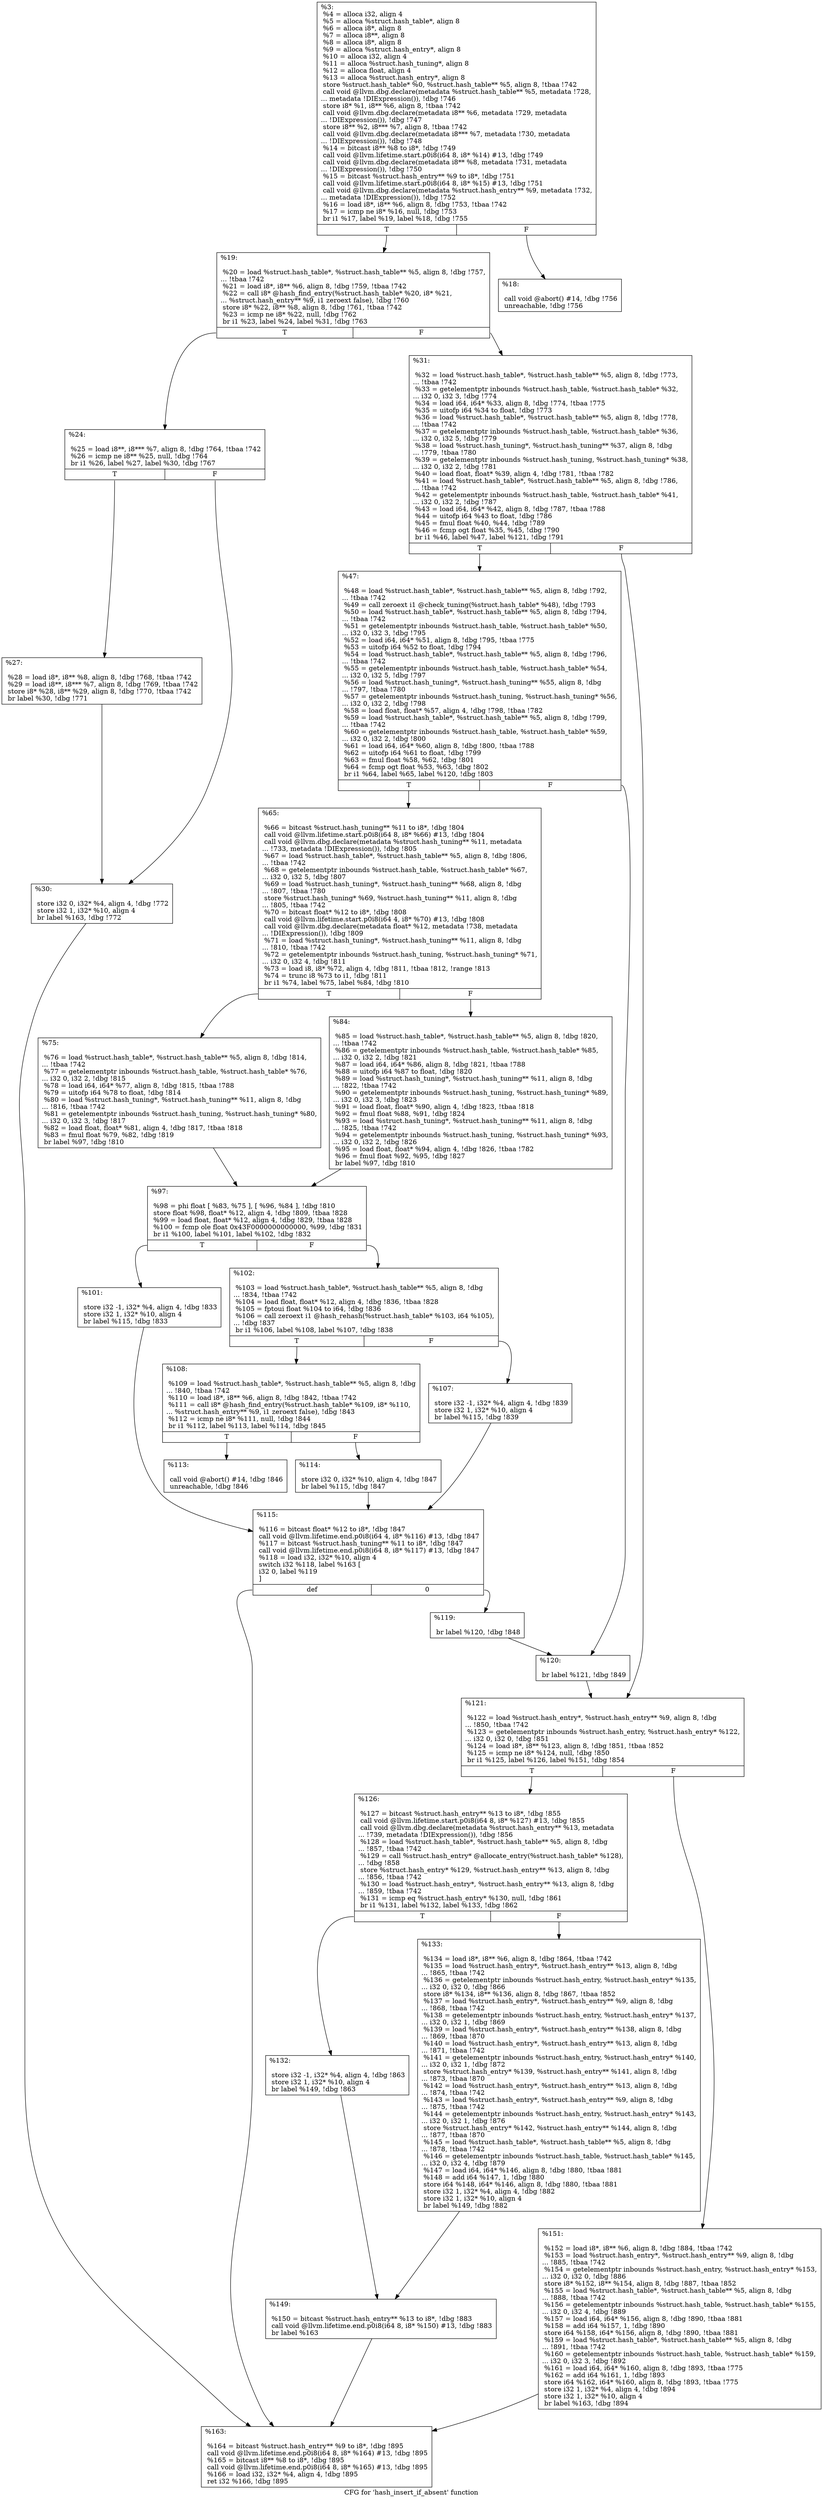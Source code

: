 digraph "CFG for 'hash_insert_if_absent' function" {
	label="CFG for 'hash_insert_if_absent' function";

	Node0x25122d0 [shape=record,label="{%3:\l  %4 = alloca i32, align 4\l  %5 = alloca %struct.hash_table*, align 8\l  %6 = alloca i8*, align 8\l  %7 = alloca i8**, align 8\l  %8 = alloca i8*, align 8\l  %9 = alloca %struct.hash_entry*, align 8\l  %10 = alloca i32, align 4\l  %11 = alloca %struct.hash_tuning*, align 8\l  %12 = alloca float, align 4\l  %13 = alloca %struct.hash_entry*, align 8\l  store %struct.hash_table* %0, %struct.hash_table** %5, align 8, !tbaa !742\l  call void @llvm.dbg.declare(metadata %struct.hash_table** %5, metadata !728,\l... metadata !DIExpression()), !dbg !746\l  store i8* %1, i8** %6, align 8, !tbaa !742\l  call void @llvm.dbg.declare(metadata i8** %6, metadata !729, metadata\l... !DIExpression()), !dbg !747\l  store i8** %2, i8*** %7, align 8, !tbaa !742\l  call void @llvm.dbg.declare(metadata i8*** %7, metadata !730, metadata\l... !DIExpression()), !dbg !748\l  %14 = bitcast i8** %8 to i8*, !dbg !749\l  call void @llvm.lifetime.start.p0i8(i64 8, i8* %14) #13, !dbg !749\l  call void @llvm.dbg.declare(metadata i8** %8, metadata !731, metadata\l... !DIExpression()), !dbg !750\l  %15 = bitcast %struct.hash_entry** %9 to i8*, !dbg !751\l  call void @llvm.lifetime.start.p0i8(i64 8, i8* %15) #13, !dbg !751\l  call void @llvm.dbg.declare(metadata %struct.hash_entry** %9, metadata !732,\l... metadata !DIExpression()), !dbg !752\l  %16 = load i8*, i8** %6, align 8, !dbg !753, !tbaa !742\l  %17 = icmp ne i8* %16, null, !dbg !753\l  br i1 %17, label %19, label %18, !dbg !755\l|{<s0>T|<s1>F}}"];
	Node0x25122d0:s0 -> Node0x25142f0;
	Node0x25122d0:s1 -> Node0x25142a0;
	Node0x25142a0 [shape=record,label="{%18:\l\l  call void @abort() #14, !dbg !756\l  unreachable, !dbg !756\l}"];
	Node0x25142f0 [shape=record,label="{%19:\l\l  %20 = load %struct.hash_table*, %struct.hash_table** %5, align 8, !dbg !757,\l... !tbaa !742\l  %21 = load i8*, i8** %6, align 8, !dbg !759, !tbaa !742\l  %22 = call i8* @hash_find_entry(%struct.hash_table* %20, i8* %21,\l... %struct.hash_entry** %9, i1 zeroext false), !dbg !760\l  store i8* %22, i8** %8, align 8, !dbg !761, !tbaa !742\l  %23 = icmp ne i8* %22, null, !dbg !762\l  br i1 %23, label %24, label %31, !dbg !763\l|{<s0>T|<s1>F}}"];
	Node0x25142f0:s0 -> Node0x2514340;
	Node0x25142f0:s1 -> Node0x2514430;
	Node0x2514340 [shape=record,label="{%24:\l\l  %25 = load i8**, i8*** %7, align 8, !dbg !764, !tbaa !742\l  %26 = icmp ne i8** %25, null, !dbg !764\l  br i1 %26, label %27, label %30, !dbg !767\l|{<s0>T|<s1>F}}"];
	Node0x2514340:s0 -> Node0x2514390;
	Node0x2514340:s1 -> Node0x25143e0;
	Node0x2514390 [shape=record,label="{%27:\l\l  %28 = load i8*, i8** %8, align 8, !dbg !768, !tbaa !742\l  %29 = load i8**, i8*** %7, align 8, !dbg !769, !tbaa !742\l  store i8* %28, i8** %29, align 8, !dbg !770, !tbaa !742\l  br label %30, !dbg !771\l}"];
	Node0x2514390 -> Node0x25143e0;
	Node0x25143e0 [shape=record,label="{%30:\l\l  store i32 0, i32* %4, align 4, !dbg !772\l  store i32 1, i32* %10, align 4\l  br label %163, !dbg !772\l}"];
	Node0x25143e0 -> Node0x2514ac0;
	Node0x2514430 [shape=record,label="{%31:\l\l  %32 = load %struct.hash_table*, %struct.hash_table** %5, align 8, !dbg !773,\l... !tbaa !742\l  %33 = getelementptr inbounds %struct.hash_table, %struct.hash_table* %32,\l... i32 0, i32 3, !dbg !774\l  %34 = load i64, i64* %33, align 8, !dbg !774, !tbaa !775\l  %35 = uitofp i64 %34 to float, !dbg !773\l  %36 = load %struct.hash_table*, %struct.hash_table** %5, align 8, !dbg !778,\l... !tbaa !742\l  %37 = getelementptr inbounds %struct.hash_table, %struct.hash_table* %36,\l... i32 0, i32 5, !dbg !779\l  %38 = load %struct.hash_tuning*, %struct.hash_tuning** %37, align 8, !dbg\l... !779, !tbaa !780\l  %39 = getelementptr inbounds %struct.hash_tuning, %struct.hash_tuning* %38,\l... i32 0, i32 2, !dbg !781\l  %40 = load float, float* %39, align 4, !dbg !781, !tbaa !782\l  %41 = load %struct.hash_table*, %struct.hash_table** %5, align 8, !dbg !786,\l... !tbaa !742\l  %42 = getelementptr inbounds %struct.hash_table, %struct.hash_table* %41,\l... i32 0, i32 2, !dbg !787\l  %43 = load i64, i64* %42, align 8, !dbg !787, !tbaa !788\l  %44 = uitofp i64 %43 to float, !dbg !786\l  %45 = fmul float %40, %44, !dbg !789\l  %46 = fcmp ogt float %35, %45, !dbg !790\l  br i1 %46, label %47, label %121, !dbg !791\l|{<s0>T|<s1>F}}"];
	Node0x2514430:s0 -> Node0x2514480;
	Node0x2514430:s1 -> Node0x25148e0;
	Node0x2514480 [shape=record,label="{%47:\l\l  %48 = load %struct.hash_table*, %struct.hash_table** %5, align 8, !dbg !792,\l... !tbaa !742\l  %49 = call zeroext i1 @check_tuning(%struct.hash_table* %48), !dbg !793\l  %50 = load %struct.hash_table*, %struct.hash_table** %5, align 8, !dbg !794,\l... !tbaa !742\l  %51 = getelementptr inbounds %struct.hash_table, %struct.hash_table* %50,\l... i32 0, i32 3, !dbg !795\l  %52 = load i64, i64* %51, align 8, !dbg !795, !tbaa !775\l  %53 = uitofp i64 %52 to float, !dbg !794\l  %54 = load %struct.hash_table*, %struct.hash_table** %5, align 8, !dbg !796,\l... !tbaa !742\l  %55 = getelementptr inbounds %struct.hash_table, %struct.hash_table* %54,\l... i32 0, i32 5, !dbg !797\l  %56 = load %struct.hash_tuning*, %struct.hash_tuning** %55, align 8, !dbg\l... !797, !tbaa !780\l  %57 = getelementptr inbounds %struct.hash_tuning, %struct.hash_tuning* %56,\l... i32 0, i32 2, !dbg !798\l  %58 = load float, float* %57, align 4, !dbg !798, !tbaa !782\l  %59 = load %struct.hash_table*, %struct.hash_table** %5, align 8, !dbg !799,\l... !tbaa !742\l  %60 = getelementptr inbounds %struct.hash_table, %struct.hash_table* %59,\l... i32 0, i32 2, !dbg !800\l  %61 = load i64, i64* %60, align 8, !dbg !800, !tbaa !788\l  %62 = uitofp i64 %61 to float, !dbg !799\l  %63 = fmul float %58, %62, !dbg !801\l  %64 = fcmp ogt float %53, %63, !dbg !802\l  br i1 %64, label %65, label %120, !dbg !803\l|{<s0>T|<s1>F}}"];
	Node0x2514480:s0 -> Node0x25144d0;
	Node0x2514480:s1 -> Node0x2514890;
	Node0x25144d0 [shape=record,label="{%65:\l\l  %66 = bitcast %struct.hash_tuning** %11 to i8*, !dbg !804\l  call void @llvm.lifetime.start.p0i8(i64 8, i8* %66) #13, !dbg !804\l  call void @llvm.dbg.declare(metadata %struct.hash_tuning** %11, metadata\l... !733, metadata !DIExpression()), !dbg !805\l  %67 = load %struct.hash_table*, %struct.hash_table** %5, align 8, !dbg !806,\l... !tbaa !742\l  %68 = getelementptr inbounds %struct.hash_table, %struct.hash_table* %67,\l... i32 0, i32 5, !dbg !807\l  %69 = load %struct.hash_tuning*, %struct.hash_tuning** %68, align 8, !dbg\l... !807, !tbaa !780\l  store %struct.hash_tuning* %69, %struct.hash_tuning** %11, align 8, !dbg\l... !805, !tbaa !742\l  %70 = bitcast float* %12 to i8*, !dbg !808\l  call void @llvm.lifetime.start.p0i8(i64 4, i8* %70) #13, !dbg !808\l  call void @llvm.dbg.declare(metadata float* %12, metadata !738, metadata\l... !DIExpression()), !dbg !809\l  %71 = load %struct.hash_tuning*, %struct.hash_tuning** %11, align 8, !dbg\l... !810, !tbaa !742\l  %72 = getelementptr inbounds %struct.hash_tuning, %struct.hash_tuning* %71,\l... i32 0, i32 4, !dbg !811\l  %73 = load i8, i8* %72, align 4, !dbg !811, !tbaa !812, !range !813\l  %74 = trunc i8 %73 to i1, !dbg !811\l  br i1 %74, label %75, label %84, !dbg !810\l|{<s0>T|<s1>F}}"];
	Node0x25144d0:s0 -> Node0x2514520;
	Node0x25144d0:s1 -> Node0x2514570;
	Node0x2514520 [shape=record,label="{%75:\l\l  %76 = load %struct.hash_table*, %struct.hash_table** %5, align 8, !dbg !814,\l... !tbaa !742\l  %77 = getelementptr inbounds %struct.hash_table, %struct.hash_table* %76,\l... i32 0, i32 2, !dbg !815\l  %78 = load i64, i64* %77, align 8, !dbg !815, !tbaa !788\l  %79 = uitofp i64 %78 to float, !dbg !814\l  %80 = load %struct.hash_tuning*, %struct.hash_tuning** %11, align 8, !dbg\l... !816, !tbaa !742\l  %81 = getelementptr inbounds %struct.hash_tuning, %struct.hash_tuning* %80,\l... i32 0, i32 3, !dbg !817\l  %82 = load float, float* %81, align 4, !dbg !817, !tbaa !818\l  %83 = fmul float %79, %82, !dbg !819\l  br label %97, !dbg !810\l}"];
	Node0x2514520 -> Node0x25145c0;
	Node0x2514570 [shape=record,label="{%84:\l\l  %85 = load %struct.hash_table*, %struct.hash_table** %5, align 8, !dbg !820,\l... !tbaa !742\l  %86 = getelementptr inbounds %struct.hash_table, %struct.hash_table* %85,\l... i32 0, i32 2, !dbg !821\l  %87 = load i64, i64* %86, align 8, !dbg !821, !tbaa !788\l  %88 = uitofp i64 %87 to float, !dbg !820\l  %89 = load %struct.hash_tuning*, %struct.hash_tuning** %11, align 8, !dbg\l... !822, !tbaa !742\l  %90 = getelementptr inbounds %struct.hash_tuning, %struct.hash_tuning* %89,\l... i32 0, i32 3, !dbg !823\l  %91 = load float, float* %90, align 4, !dbg !823, !tbaa !818\l  %92 = fmul float %88, %91, !dbg !824\l  %93 = load %struct.hash_tuning*, %struct.hash_tuning** %11, align 8, !dbg\l... !825, !tbaa !742\l  %94 = getelementptr inbounds %struct.hash_tuning, %struct.hash_tuning* %93,\l... i32 0, i32 2, !dbg !826\l  %95 = load float, float* %94, align 4, !dbg !826, !tbaa !782\l  %96 = fmul float %92, %95, !dbg !827\l  br label %97, !dbg !810\l}"];
	Node0x2514570 -> Node0x25145c0;
	Node0x25145c0 [shape=record,label="{%97:\l\l  %98 = phi float [ %83, %75 ], [ %96, %84 ], !dbg !810\l  store float %98, float* %12, align 4, !dbg !809, !tbaa !828\l  %99 = load float, float* %12, align 4, !dbg !829, !tbaa !828\l  %100 = fcmp ole float 0x43F0000000000000, %99, !dbg !831\l  br i1 %100, label %101, label %102, !dbg !832\l|{<s0>T|<s1>F}}"];
	Node0x25145c0:s0 -> Node0x2514610;
	Node0x25145c0:s1 -> Node0x2514660;
	Node0x2514610 [shape=record,label="{%101:\l\l  store i32 -1, i32* %4, align 4, !dbg !833\l  store i32 1, i32* %10, align 4\l  br label %115, !dbg !833\l}"];
	Node0x2514610 -> Node0x25147f0;
	Node0x2514660 [shape=record,label="{%102:\l\l  %103 = load %struct.hash_table*, %struct.hash_table** %5, align 8, !dbg\l... !834, !tbaa !742\l  %104 = load float, float* %12, align 4, !dbg !836, !tbaa !828\l  %105 = fptoui float %104 to i64, !dbg !836\l  %106 = call zeroext i1 @hash_rehash(%struct.hash_table* %103, i64 %105),\l... !dbg !837\l  br i1 %106, label %108, label %107, !dbg !838\l|{<s0>T|<s1>F}}"];
	Node0x2514660:s0 -> Node0x2514700;
	Node0x2514660:s1 -> Node0x25146b0;
	Node0x25146b0 [shape=record,label="{%107:\l\l  store i32 -1, i32* %4, align 4, !dbg !839\l  store i32 1, i32* %10, align 4\l  br label %115, !dbg !839\l}"];
	Node0x25146b0 -> Node0x25147f0;
	Node0x2514700 [shape=record,label="{%108:\l\l  %109 = load %struct.hash_table*, %struct.hash_table** %5, align 8, !dbg\l... !840, !tbaa !742\l  %110 = load i8*, i8** %6, align 8, !dbg !842, !tbaa !742\l  %111 = call i8* @hash_find_entry(%struct.hash_table* %109, i8* %110,\l... %struct.hash_entry** %9, i1 zeroext false), !dbg !843\l  %112 = icmp ne i8* %111, null, !dbg !844\l  br i1 %112, label %113, label %114, !dbg !845\l|{<s0>T|<s1>F}}"];
	Node0x2514700:s0 -> Node0x2514750;
	Node0x2514700:s1 -> Node0x25147a0;
	Node0x2514750 [shape=record,label="{%113:\l\l  call void @abort() #14, !dbg !846\l  unreachable, !dbg !846\l}"];
	Node0x25147a0 [shape=record,label="{%114:\l\l  store i32 0, i32* %10, align 4, !dbg !847\l  br label %115, !dbg !847\l}"];
	Node0x25147a0 -> Node0x25147f0;
	Node0x25147f0 [shape=record,label="{%115:\l\l  %116 = bitcast float* %12 to i8*, !dbg !847\l  call void @llvm.lifetime.end.p0i8(i64 4, i8* %116) #13, !dbg !847\l  %117 = bitcast %struct.hash_tuning** %11 to i8*, !dbg !847\l  call void @llvm.lifetime.end.p0i8(i64 8, i8* %117) #13, !dbg !847\l  %118 = load i32, i32* %10, align 4\l  switch i32 %118, label %163 [\l    i32 0, label %119\l  ]\l|{<s0>def|<s1>0}}"];
	Node0x25147f0:s0 -> Node0x2514ac0;
	Node0x25147f0:s1 -> Node0x2514840;
	Node0x2514840 [shape=record,label="{%119:\l\l  br label %120, !dbg !848\l}"];
	Node0x2514840 -> Node0x2514890;
	Node0x2514890 [shape=record,label="{%120:\l\l  br label %121, !dbg !849\l}"];
	Node0x2514890 -> Node0x25148e0;
	Node0x25148e0 [shape=record,label="{%121:\l\l  %122 = load %struct.hash_entry*, %struct.hash_entry** %9, align 8, !dbg\l... !850, !tbaa !742\l  %123 = getelementptr inbounds %struct.hash_entry, %struct.hash_entry* %122,\l... i32 0, i32 0, !dbg !851\l  %124 = load i8*, i8** %123, align 8, !dbg !851, !tbaa !852\l  %125 = icmp ne i8* %124, null, !dbg !850\l  br i1 %125, label %126, label %151, !dbg !854\l|{<s0>T|<s1>F}}"];
	Node0x25148e0:s0 -> Node0x2514930;
	Node0x25148e0:s1 -> Node0x2514a70;
	Node0x2514930 [shape=record,label="{%126:\l\l  %127 = bitcast %struct.hash_entry** %13 to i8*, !dbg !855\l  call void @llvm.lifetime.start.p0i8(i64 8, i8* %127) #13, !dbg !855\l  call void @llvm.dbg.declare(metadata %struct.hash_entry** %13, metadata\l... !739, metadata !DIExpression()), !dbg !856\l  %128 = load %struct.hash_table*, %struct.hash_table** %5, align 8, !dbg\l... !857, !tbaa !742\l  %129 = call %struct.hash_entry* @allocate_entry(%struct.hash_table* %128),\l... !dbg !858\l  store %struct.hash_entry* %129, %struct.hash_entry** %13, align 8, !dbg\l... !856, !tbaa !742\l  %130 = load %struct.hash_entry*, %struct.hash_entry** %13, align 8, !dbg\l... !859, !tbaa !742\l  %131 = icmp eq %struct.hash_entry* %130, null, !dbg !861\l  br i1 %131, label %132, label %133, !dbg !862\l|{<s0>T|<s1>F}}"];
	Node0x2514930:s0 -> Node0x2514980;
	Node0x2514930:s1 -> Node0x25149d0;
	Node0x2514980 [shape=record,label="{%132:\l\l  store i32 -1, i32* %4, align 4, !dbg !863\l  store i32 1, i32* %10, align 4\l  br label %149, !dbg !863\l}"];
	Node0x2514980 -> Node0x2514a20;
	Node0x25149d0 [shape=record,label="{%133:\l\l  %134 = load i8*, i8** %6, align 8, !dbg !864, !tbaa !742\l  %135 = load %struct.hash_entry*, %struct.hash_entry** %13, align 8, !dbg\l... !865, !tbaa !742\l  %136 = getelementptr inbounds %struct.hash_entry, %struct.hash_entry* %135,\l... i32 0, i32 0, !dbg !866\l  store i8* %134, i8** %136, align 8, !dbg !867, !tbaa !852\l  %137 = load %struct.hash_entry*, %struct.hash_entry** %9, align 8, !dbg\l... !868, !tbaa !742\l  %138 = getelementptr inbounds %struct.hash_entry, %struct.hash_entry* %137,\l... i32 0, i32 1, !dbg !869\l  %139 = load %struct.hash_entry*, %struct.hash_entry** %138, align 8, !dbg\l... !869, !tbaa !870\l  %140 = load %struct.hash_entry*, %struct.hash_entry** %13, align 8, !dbg\l... !871, !tbaa !742\l  %141 = getelementptr inbounds %struct.hash_entry, %struct.hash_entry* %140,\l... i32 0, i32 1, !dbg !872\l  store %struct.hash_entry* %139, %struct.hash_entry** %141, align 8, !dbg\l... !873, !tbaa !870\l  %142 = load %struct.hash_entry*, %struct.hash_entry** %13, align 8, !dbg\l... !874, !tbaa !742\l  %143 = load %struct.hash_entry*, %struct.hash_entry** %9, align 8, !dbg\l... !875, !tbaa !742\l  %144 = getelementptr inbounds %struct.hash_entry, %struct.hash_entry* %143,\l... i32 0, i32 1, !dbg !876\l  store %struct.hash_entry* %142, %struct.hash_entry** %144, align 8, !dbg\l... !877, !tbaa !870\l  %145 = load %struct.hash_table*, %struct.hash_table** %5, align 8, !dbg\l... !878, !tbaa !742\l  %146 = getelementptr inbounds %struct.hash_table, %struct.hash_table* %145,\l... i32 0, i32 4, !dbg !879\l  %147 = load i64, i64* %146, align 8, !dbg !880, !tbaa !881\l  %148 = add i64 %147, 1, !dbg !880\l  store i64 %148, i64* %146, align 8, !dbg !880, !tbaa !881\l  store i32 1, i32* %4, align 4, !dbg !882\l  store i32 1, i32* %10, align 4\l  br label %149, !dbg !882\l}"];
	Node0x25149d0 -> Node0x2514a20;
	Node0x2514a20 [shape=record,label="{%149:\l\l  %150 = bitcast %struct.hash_entry** %13 to i8*, !dbg !883\l  call void @llvm.lifetime.end.p0i8(i64 8, i8* %150) #13, !dbg !883\l  br label %163\l}"];
	Node0x2514a20 -> Node0x2514ac0;
	Node0x2514a70 [shape=record,label="{%151:\l\l  %152 = load i8*, i8** %6, align 8, !dbg !884, !tbaa !742\l  %153 = load %struct.hash_entry*, %struct.hash_entry** %9, align 8, !dbg\l... !885, !tbaa !742\l  %154 = getelementptr inbounds %struct.hash_entry, %struct.hash_entry* %153,\l... i32 0, i32 0, !dbg !886\l  store i8* %152, i8** %154, align 8, !dbg !887, !tbaa !852\l  %155 = load %struct.hash_table*, %struct.hash_table** %5, align 8, !dbg\l... !888, !tbaa !742\l  %156 = getelementptr inbounds %struct.hash_table, %struct.hash_table* %155,\l... i32 0, i32 4, !dbg !889\l  %157 = load i64, i64* %156, align 8, !dbg !890, !tbaa !881\l  %158 = add i64 %157, 1, !dbg !890\l  store i64 %158, i64* %156, align 8, !dbg !890, !tbaa !881\l  %159 = load %struct.hash_table*, %struct.hash_table** %5, align 8, !dbg\l... !891, !tbaa !742\l  %160 = getelementptr inbounds %struct.hash_table, %struct.hash_table* %159,\l... i32 0, i32 3, !dbg !892\l  %161 = load i64, i64* %160, align 8, !dbg !893, !tbaa !775\l  %162 = add i64 %161, 1, !dbg !893\l  store i64 %162, i64* %160, align 8, !dbg !893, !tbaa !775\l  store i32 1, i32* %4, align 4, !dbg !894\l  store i32 1, i32* %10, align 4\l  br label %163, !dbg !894\l}"];
	Node0x2514a70 -> Node0x2514ac0;
	Node0x2514ac0 [shape=record,label="{%163:\l\l  %164 = bitcast %struct.hash_entry** %9 to i8*, !dbg !895\l  call void @llvm.lifetime.end.p0i8(i64 8, i8* %164) #13, !dbg !895\l  %165 = bitcast i8** %8 to i8*, !dbg !895\l  call void @llvm.lifetime.end.p0i8(i64 8, i8* %165) #13, !dbg !895\l  %166 = load i32, i32* %4, align 4, !dbg !895\l  ret i32 %166, !dbg !895\l}"];
}
